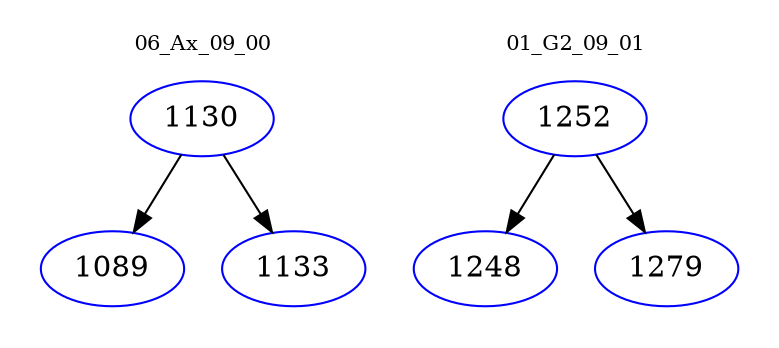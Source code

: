 digraph{
subgraph cluster_0 {
color = white
label = "06_Ax_09_00";
fontsize=10;
T0_1130 [label="1130", color="blue"]
T0_1130 -> T0_1089 [color="black"]
T0_1089 [label="1089", color="blue"]
T0_1130 -> T0_1133 [color="black"]
T0_1133 [label="1133", color="blue"]
}
subgraph cluster_1 {
color = white
label = "01_G2_09_01";
fontsize=10;
T1_1252 [label="1252", color="blue"]
T1_1252 -> T1_1248 [color="black"]
T1_1248 [label="1248", color="blue"]
T1_1252 -> T1_1279 [color="black"]
T1_1279 [label="1279", color="blue"]
}
}
